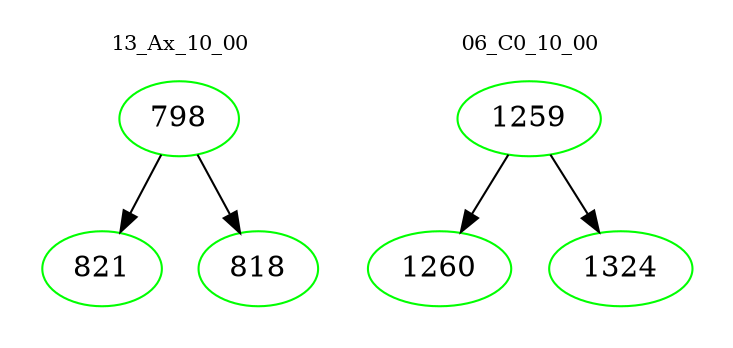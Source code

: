 digraph{
subgraph cluster_0 {
color = white
label = "13_Ax_10_00";
fontsize=10;
T0_798 [label="798", color="green"]
T0_798 -> T0_821 [color="black"]
T0_821 [label="821", color="green"]
T0_798 -> T0_818 [color="black"]
T0_818 [label="818", color="green"]
}
subgraph cluster_1 {
color = white
label = "06_C0_10_00";
fontsize=10;
T1_1259 [label="1259", color="green"]
T1_1259 -> T1_1260 [color="black"]
T1_1260 [label="1260", color="green"]
T1_1259 -> T1_1324 [color="black"]
T1_1324 [label="1324", color="green"]
}
}
